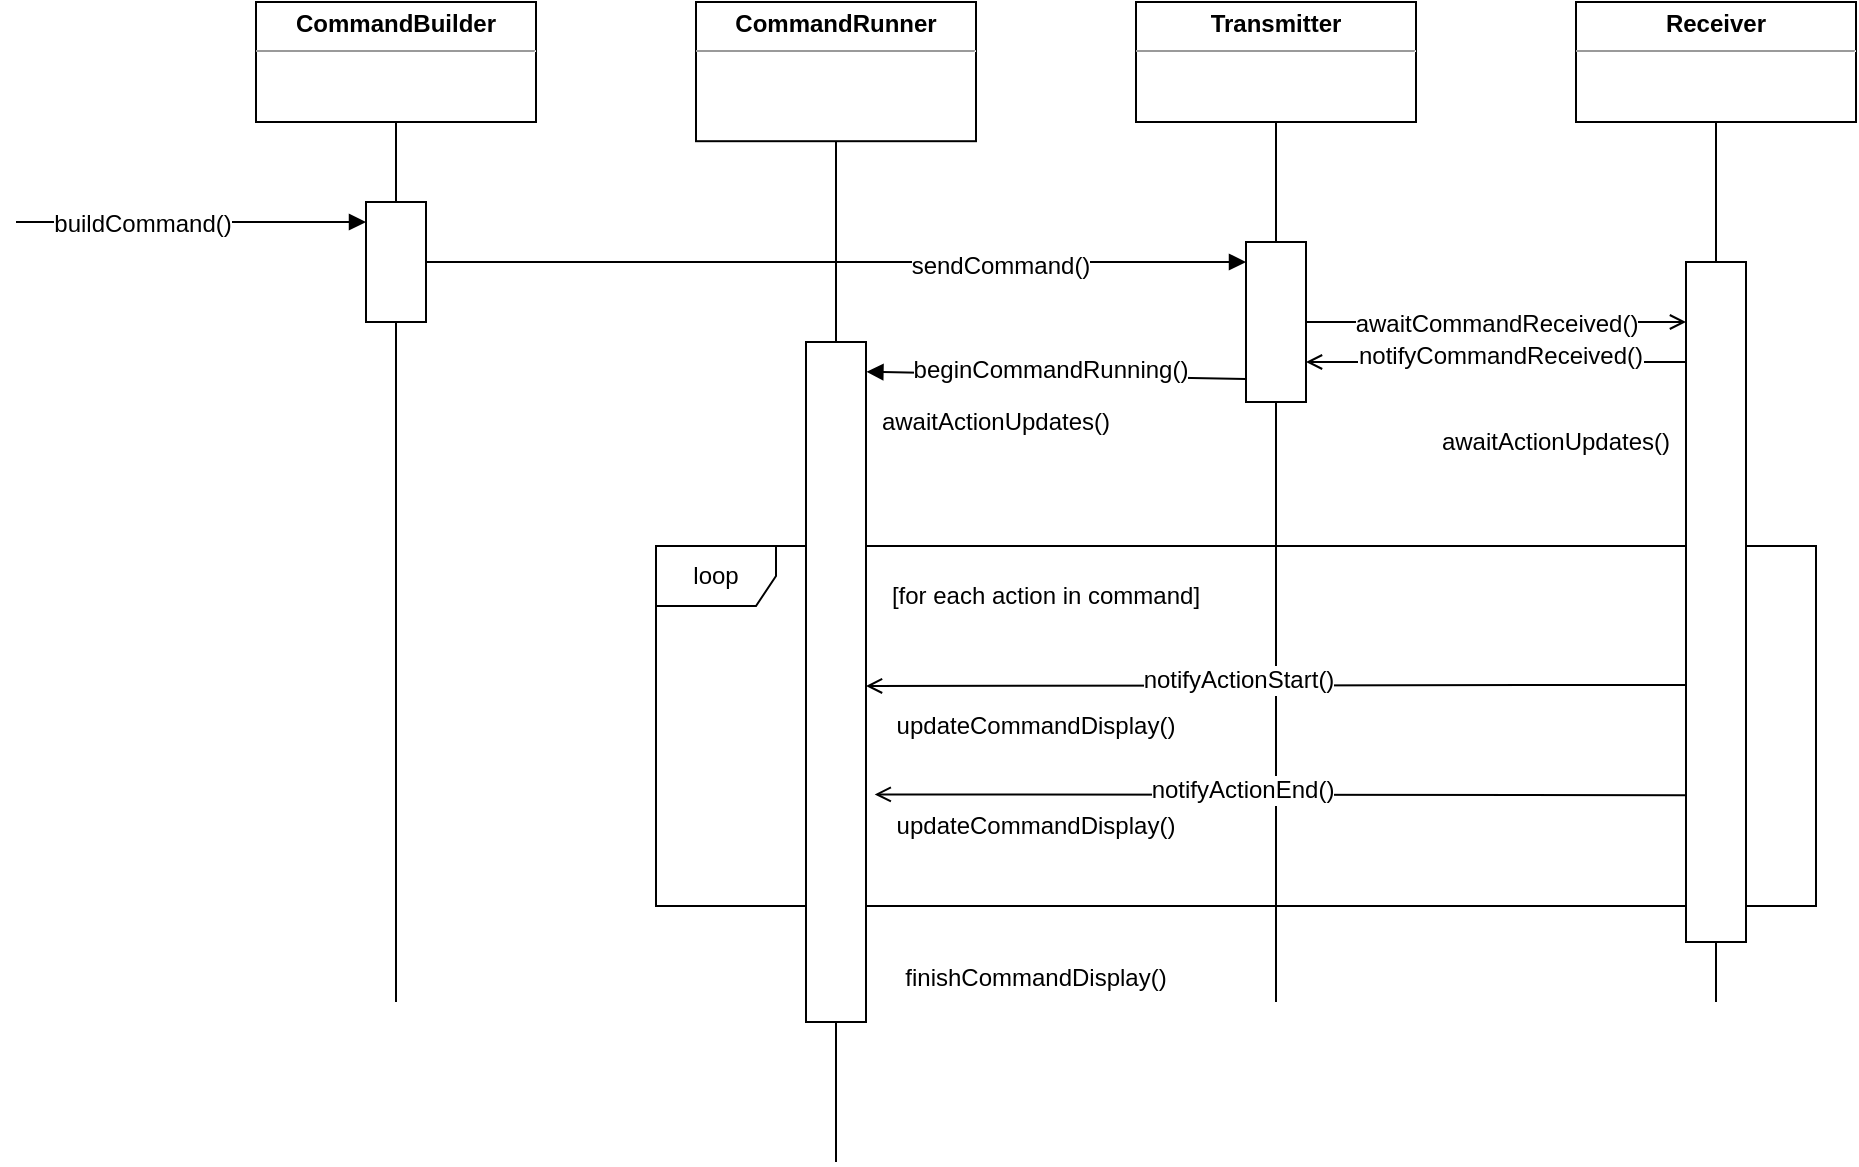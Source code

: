 <mxfile version="10.7.9" type="device"><diagram id="eozUV7fbGFnf1xMGzdSC" name="Page-1"><mxGraphModel dx="961" dy="532" grid="1" gridSize="10" guides="1" tooltips="1" connect="1" arrows="1" fold="1" page="1" pageScale="1" pageWidth="850" pageHeight="1100" math="0" shadow="0"><root><mxCell id="0"/><mxCell id="1" parent="0"/><mxCell id="kVDvn2UF4GMO9lTySOHj-63" value="" style="group" vertex="1" connectable="0" parent="1"><mxGeometry x="440" y="70" width="140" height="580" as="geometry"/></mxCell><mxCell id="kVDvn2UF4GMO9lTySOHj-62" value="" style="endArrow=none;html=1;entryX=0.5;entryY=1;entryDx=0;entryDy=0;" edge="1" parent="kVDvn2UF4GMO9lTySOHj-63" target="kVDvn2UF4GMO9lTySOHj-12"><mxGeometry width="50" height="50" relative="1" as="geometry"><mxPoint x="70" y="580" as="sourcePoint"/><mxPoint x="50" y="185.6" as="targetPoint"/></mxGeometry></mxCell><mxCell id="kVDvn2UF4GMO9lTySOHj-12" value="&lt;p style=&quot;margin: 0px ; margin-top: 4px ; text-align: center&quot;&gt;&lt;b&gt;CommandRunner&lt;/b&gt;&lt;br&gt;&lt;/p&gt;&lt;hr size=&quot;1&quot;&gt;&lt;div style=&quot;height: 2px&quot;&gt;&lt;/div&gt;" style="verticalAlign=top;align=left;overflow=fill;fontSize=12;fontFamily=Helvetica;html=1;" vertex="1" parent="kVDvn2UF4GMO9lTySOHj-63"><mxGeometry width="140" height="69.6" as="geometry"/></mxCell><mxCell id="kVDvn2UF4GMO9lTySOHj-41" value="loop" style="shape=umlFrame;whiteSpace=wrap;html=1;" vertex="1" parent="1"><mxGeometry x="420" y="342" width="580" height="180" as="geometry"/></mxCell><mxCell id="kVDvn2UF4GMO9lTySOHj-1" value="" style="group" vertex="1" connectable="0" parent="1"><mxGeometry x="220" y="70" width="140" height="500" as="geometry"/></mxCell><mxCell id="kVDvn2UF4GMO9lTySOHj-2" style="edgeStyle=orthogonalEdgeStyle;rounded=0;orthogonalLoop=1;jettySize=auto;html=1;exitX=0.5;exitY=1;exitDx=0;exitDy=0;endArrow=none;endFill=0;" edge="1" parent="kVDvn2UF4GMO9lTySOHj-1" source="kVDvn2UF4GMO9lTySOHj-18"><mxGeometry relative="1" as="geometry"><mxPoint x="70" y="500" as="targetPoint"/></mxGeometry></mxCell><mxCell id="kVDvn2UF4GMO9lTySOHj-3" value="&lt;p style=&quot;margin: 0px ; margin-top: 4px ; text-align: center&quot;&gt;&lt;b&gt;CommandBuilder&lt;/b&gt;&lt;br&gt;&lt;/p&gt;&lt;hr size=&quot;1&quot;&gt;&lt;div style=&quot;height: 2px&quot;&gt;&lt;/div&gt;" style="verticalAlign=top;align=left;overflow=fill;fontSize=12;fontFamily=Helvetica;html=1;" vertex="1" parent="kVDvn2UF4GMO9lTySOHj-1"><mxGeometry width="140" height="60" as="geometry"/></mxCell><mxCell id="kVDvn2UF4GMO9lTySOHj-18" value="" style="rounded=0;whiteSpace=wrap;html=1;" vertex="1" parent="kVDvn2UF4GMO9lTySOHj-1"><mxGeometry x="55" y="100" width="30" height="60" as="geometry"/></mxCell><mxCell id="kVDvn2UF4GMO9lTySOHj-19" style="edgeStyle=orthogonalEdgeStyle;rounded=0;orthogonalLoop=1;jettySize=auto;html=1;exitX=0.5;exitY=1;exitDx=0;exitDy=0;endArrow=none;endFill=0;" edge="1" parent="kVDvn2UF4GMO9lTySOHj-1" source="kVDvn2UF4GMO9lTySOHj-3" target="kVDvn2UF4GMO9lTySOHj-18"><mxGeometry relative="1" as="geometry"><mxPoint x="290" y="510" as="targetPoint"/><mxPoint x="290" y="70" as="sourcePoint"/></mxGeometry></mxCell><mxCell id="kVDvn2UF4GMO9lTySOHj-13" value="" style="endArrow=block;html=1;endFill=1;" edge="1" parent="kVDvn2UF4GMO9lTySOHj-1"><mxGeometry width="50" height="50" relative="1" as="geometry"><mxPoint x="-120" y="110" as="sourcePoint"/><mxPoint x="55" y="110" as="targetPoint"/></mxGeometry></mxCell><mxCell id="kVDvn2UF4GMO9lTySOHj-14" value="buildCommand()" style="text;html=1;resizable=0;points=[];align=center;verticalAlign=middle;labelBackgroundColor=#ffffff;" vertex="1" connectable="0" parent="kVDvn2UF4GMO9lTySOHj-13"><mxGeometry x="-0.286" y="-1" relative="1" as="geometry"><mxPoint as="offset"/></mxGeometry></mxCell><mxCell id="kVDvn2UF4GMO9lTySOHj-4" value="" style="group" vertex="1" connectable="0" parent="1"><mxGeometry x="660" y="70" width="140" height="500" as="geometry"/></mxCell><mxCell id="kVDvn2UF4GMO9lTySOHj-5" style="edgeStyle=orthogonalEdgeStyle;rounded=0;orthogonalLoop=1;jettySize=auto;html=1;exitX=0.5;exitY=1;exitDx=0;exitDy=0;endArrow=none;endFill=0;" edge="1" parent="kVDvn2UF4GMO9lTySOHj-4" source="kVDvn2UF4GMO9lTySOHj-20"><mxGeometry relative="1" as="geometry"><mxPoint x="70" y="500" as="targetPoint"/></mxGeometry></mxCell><mxCell id="kVDvn2UF4GMO9lTySOHj-6" value="&lt;p style=&quot;margin: 0px ; margin-top: 4px ; text-align: center&quot;&gt;&lt;b&gt;Transmitter&lt;/b&gt;&lt;br&gt;&lt;/p&gt;&lt;hr size=&quot;1&quot;&gt;&lt;div style=&quot;height: 2px&quot;&gt;&lt;/div&gt;" style="verticalAlign=top;align=left;overflow=fill;fontSize=12;fontFamily=Helvetica;html=1;" vertex="1" parent="kVDvn2UF4GMO9lTySOHj-4"><mxGeometry width="140" height="60" as="geometry"/></mxCell><mxCell id="kVDvn2UF4GMO9lTySOHj-20" value="" style="rounded=0;whiteSpace=wrap;html=1;" vertex="1" parent="kVDvn2UF4GMO9lTySOHj-4"><mxGeometry x="55" y="120" width="30" height="80" as="geometry"/></mxCell><mxCell id="kVDvn2UF4GMO9lTySOHj-21" style="edgeStyle=orthogonalEdgeStyle;rounded=0;orthogonalLoop=1;jettySize=auto;html=1;exitX=0.5;exitY=1;exitDx=0;exitDy=0;endArrow=none;endFill=0;" edge="1" parent="kVDvn2UF4GMO9lTySOHj-4" source="kVDvn2UF4GMO9lTySOHj-6" target="kVDvn2UF4GMO9lTySOHj-20"><mxGeometry relative="1" as="geometry"><mxPoint x="660" y="570" as="targetPoint"/><mxPoint x="660" y="130" as="sourcePoint"/></mxGeometry></mxCell><mxCell id="kVDvn2UF4GMO9lTySOHj-7" value="" style="group" vertex="1" connectable="0" parent="1"><mxGeometry x="880" y="70" width="140" height="500" as="geometry"/></mxCell><mxCell id="kVDvn2UF4GMO9lTySOHj-8" style="edgeStyle=orthogonalEdgeStyle;rounded=0;orthogonalLoop=1;jettySize=auto;html=1;exitX=0.5;exitY=1;exitDx=0;exitDy=0;endArrow=none;endFill=0;" edge="1" parent="kVDvn2UF4GMO9lTySOHj-7" source="kVDvn2UF4GMO9lTySOHj-56"><mxGeometry relative="1" as="geometry"><mxPoint x="70" y="500" as="targetPoint"/></mxGeometry></mxCell><mxCell id="kVDvn2UF4GMO9lTySOHj-9" value="&lt;p style=&quot;margin: 0px ; margin-top: 4px ; text-align: center&quot;&gt;&lt;b&gt;Receiver&lt;/b&gt;&lt;br&gt;&lt;/p&gt;&lt;hr size=&quot;1&quot;&gt;&lt;div style=&quot;height: 2px&quot;&gt;&lt;/div&gt;" style="verticalAlign=top;align=left;overflow=fill;fontSize=12;fontFamily=Helvetica;html=1;" vertex="1" parent="kVDvn2UF4GMO9lTySOHj-7"><mxGeometry width="140" height="60" as="geometry"/></mxCell><mxCell id="kVDvn2UF4GMO9lTySOHj-56" value="" style="rounded=0;whiteSpace=wrap;html=1;" vertex="1" parent="kVDvn2UF4GMO9lTySOHj-7"><mxGeometry x="55" y="130" width="30" height="340" as="geometry"/></mxCell><mxCell id="kVDvn2UF4GMO9lTySOHj-59" style="edgeStyle=orthogonalEdgeStyle;rounded=0;orthogonalLoop=1;jettySize=auto;html=1;exitX=0.5;exitY=1;exitDx=0;exitDy=0;endArrow=none;endFill=0;" edge="1" parent="kVDvn2UF4GMO9lTySOHj-7" source="kVDvn2UF4GMO9lTySOHj-9" target="kVDvn2UF4GMO9lTySOHj-56"><mxGeometry relative="1" as="geometry"><mxPoint x="950" y="570" as="targetPoint"/><mxPoint x="950.034" y="130.069" as="sourcePoint"/></mxGeometry></mxCell><mxCell id="kVDvn2UF4GMO9lTySOHj-15" value="" style="endArrow=block;html=1;exitX=1;exitY=0.5;exitDx=0;exitDy=0;endFill=1;" edge="1" parent="1" source="kVDvn2UF4GMO9lTySOHj-18"><mxGeometry width="50" height="50" relative="1" as="geometry"><mxPoint x="360" y="250" as="sourcePoint"/><mxPoint x="715" y="200" as="targetPoint"/></mxGeometry></mxCell><mxCell id="kVDvn2UF4GMO9lTySOHj-16" value="sendCommand()" style="text;html=1;resizable=0;points=[];align=center;verticalAlign=middle;labelBackgroundColor=#ffffff;" vertex="1" connectable="0" parent="kVDvn2UF4GMO9lTySOHj-15"><mxGeometry x="0.4" y="-2" relative="1" as="geometry"><mxPoint as="offset"/></mxGeometry></mxCell><mxCell id="kVDvn2UF4GMO9lTySOHj-22" value="" style="endArrow=open;html=1;exitX=1;exitY=0.5;exitDx=0;exitDy=0;endFill=0;" edge="1" parent="1" source="kVDvn2UF4GMO9lTySOHj-20"><mxGeometry width="50" height="50" relative="1" as="geometry"><mxPoint x="795" y="229.5" as="sourcePoint"/><mxPoint x="935" y="230" as="targetPoint"/></mxGeometry></mxCell><mxCell id="kVDvn2UF4GMO9lTySOHj-23" value="awaitCommandReceived()" style="text;html=1;resizable=0;points=[];align=center;verticalAlign=middle;labelBackgroundColor=#ffffff;" vertex="1" connectable="0" parent="kVDvn2UF4GMO9lTySOHj-22"><mxGeometry x="-0.289" relative="1" as="geometry"><mxPoint x="27" y="0.5" as="offset"/></mxGeometry></mxCell><mxCell id="kVDvn2UF4GMO9lTySOHj-27" value="" style="endArrow=open;html=1;endFill=0;" edge="1" parent="1"><mxGeometry width="50" height="50" relative="1" as="geometry"><mxPoint x="935" y="250" as="sourcePoint"/><mxPoint x="745" y="250" as="targetPoint"/></mxGeometry></mxCell><mxCell id="kVDvn2UF4GMO9lTySOHj-28" value="notifyCommandReceived()" style="text;html=1;resizable=0;points=[];align=center;verticalAlign=middle;labelBackgroundColor=#ffffff;" vertex="1" connectable="0" parent="kVDvn2UF4GMO9lTySOHj-27"><mxGeometry x="0.193" y="-3" relative="1" as="geometry"><mxPoint x="20" as="offset"/></mxGeometry></mxCell><mxCell id="kVDvn2UF4GMO9lTySOHj-29" value="" style="endArrow=block;html=1;endFill=1;entryX=1;entryY=0.25;entryDx=0;entryDy=0;exitX=-0.005;exitY=0.857;exitDx=0;exitDy=0;exitPerimeter=0;" edge="1" parent="1" source="kVDvn2UF4GMO9lTySOHj-20"><mxGeometry width="50" height="50" relative="1" as="geometry"><mxPoint x="660" y="280" as="sourcePoint"/><mxPoint x="525.207" y="254.897" as="targetPoint"/></mxGeometry></mxCell><mxCell id="kVDvn2UF4GMO9lTySOHj-30" value="beginCommandRunning()" style="text;html=1;resizable=0;points=[];align=center;verticalAlign=middle;labelBackgroundColor=#ffffff;" vertex="1" connectable="0" parent="kVDvn2UF4GMO9lTySOHj-29"><mxGeometry x="0.193" y="-3" relative="1" as="geometry"><mxPoint x="15" as="offset"/></mxGeometry></mxCell><mxCell id="kVDvn2UF4GMO9lTySOHj-37" value="awaitActionUpdates()" style="text;html=1;strokeColor=none;fillColor=none;align=center;verticalAlign=middle;whiteSpace=wrap;rounded=0;" vertex="1" parent="1"><mxGeometry x="510" y="270" width="160" height="20" as="geometry"/></mxCell><mxCell id="kVDvn2UF4GMO9lTySOHj-38" value="" style="endArrow=open;html=1;endFill=0;exitX=0;exitY=0.25;exitDx=0;exitDy=0;" edge="1" parent="1"><mxGeometry width="50" height="50" relative="1" as="geometry"><mxPoint x="934.862" y="411.448" as="sourcePoint"/><mxPoint x="525" y="412" as="targetPoint"/></mxGeometry></mxCell><mxCell id="kVDvn2UF4GMO9lTySOHj-39" value="notifyActionStart()" style="text;html=1;resizable=0;points=[];align=center;verticalAlign=middle;labelBackgroundColor=#ffffff;" vertex="1" connectable="0" parent="kVDvn2UF4GMO9lTySOHj-38"><mxGeometry x="0.193" y="-3" relative="1" as="geometry"><mxPoint x="20" as="offset"/></mxGeometry></mxCell><mxCell id="kVDvn2UF4GMO9lTySOHj-33" value="" style="endArrow=open;html=1;endFill=0;entryX=-0.004;entryY=-0.112;entryDx=0;entryDy=0;entryPerimeter=0;exitX=0;exitY=0.75;exitDx=0;exitDy=0;" edge="1" parent="1" target="kVDvn2UF4GMO9lTySOHj-48"><mxGeometry width="50" height="50" relative="1" as="geometry"><mxPoint x="934.862" y="466.621" as="sourcePoint"/><mxPoint x="580" y="425" as="targetPoint"/></mxGeometry></mxCell><mxCell id="kVDvn2UF4GMO9lTySOHj-34" value="notifyActionEnd()" style="text;html=1;resizable=0;points=[];align=center;verticalAlign=middle;labelBackgroundColor=#ffffff;" vertex="1" connectable="0" parent="kVDvn2UF4GMO9lTySOHj-33"><mxGeometry x="0.193" y="-3" relative="1" as="geometry"><mxPoint x="20" as="offset"/></mxGeometry></mxCell><mxCell id="kVDvn2UF4GMO9lTySOHj-45" value="" style="group" vertex="1" connectable="0" parent="1"><mxGeometry x="440" y="332" width="580" height="152.5" as="geometry"/></mxCell><mxCell id="kVDvn2UF4GMO9lTySOHj-47" value="" style="rounded=0;whiteSpace=wrap;html=1;" vertex="1" parent="1"><mxGeometry x="495" y="240" width="30" height="340" as="geometry"/></mxCell><mxCell id="kVDvn2UF4GMO9lTySOHj-46" value="updateCommandDisplay()" style="text;html=1;strokeColor=none;fillColor=none;align=center;verticalAlign=middle;whiteSpace=wrap;rounded=0;" vertex="1" parent="1"><mxGeometry x="530" y="419.5" width="160" height="25" as="geometry"/></mxCell><mxCell id="kVDvn2UF4GMO9lTySOHj-48" value="updateCommandDisplay()" style="text;html=1;strokeColor=none;fillColor=none;align=center;verticalAlign=middle;whiteSpace=wrap;rounded=0;" vertex="1" parent="1"><mxGeometry x="530" y="469" width="160" height="25" as="geometry"/></mxCell><mxCell id="kVDvn2UF4GMO9lTySOHj-44" value="[for each action in command]" style="text;html=1;strokeColor=none;fillColor=#ffffff;align=center;verticalAlign=middle;whiteSpace=wrap;rounded=0;" vertex="1" parent="1"><mxGeometry x="530" y="352" width="170" height="30" as="geometry"/></mxCell><mxCell id="kVDvn2UF4GMO9lTySOHj-66" value="awaitActionUpdates()" style="text;html=1;strokeColor=none;fillColor=none;align=center;verticalAlign=middle;whiteSpace=wrap;rounded=0;" vertex="1" parent="1"><mxGeometry x="790" y="280" width="160" height="20" as="geometry"/></mxCell><mxCell id="kVDvn2UF4GMO9lTySOHj-68" value="finishCommandDisplay()" style="text;html=1;strokeColor=none;fillColor=none;align=center;verticalAlign=middle;whiteSpace=wrap;rounded=0;" vertex="1" parent="1"><mxGeometry x="530" y="545" width="160" height="25" as="geometry"/></mxCell></root></mxGraphModel></diagram></mxfile>